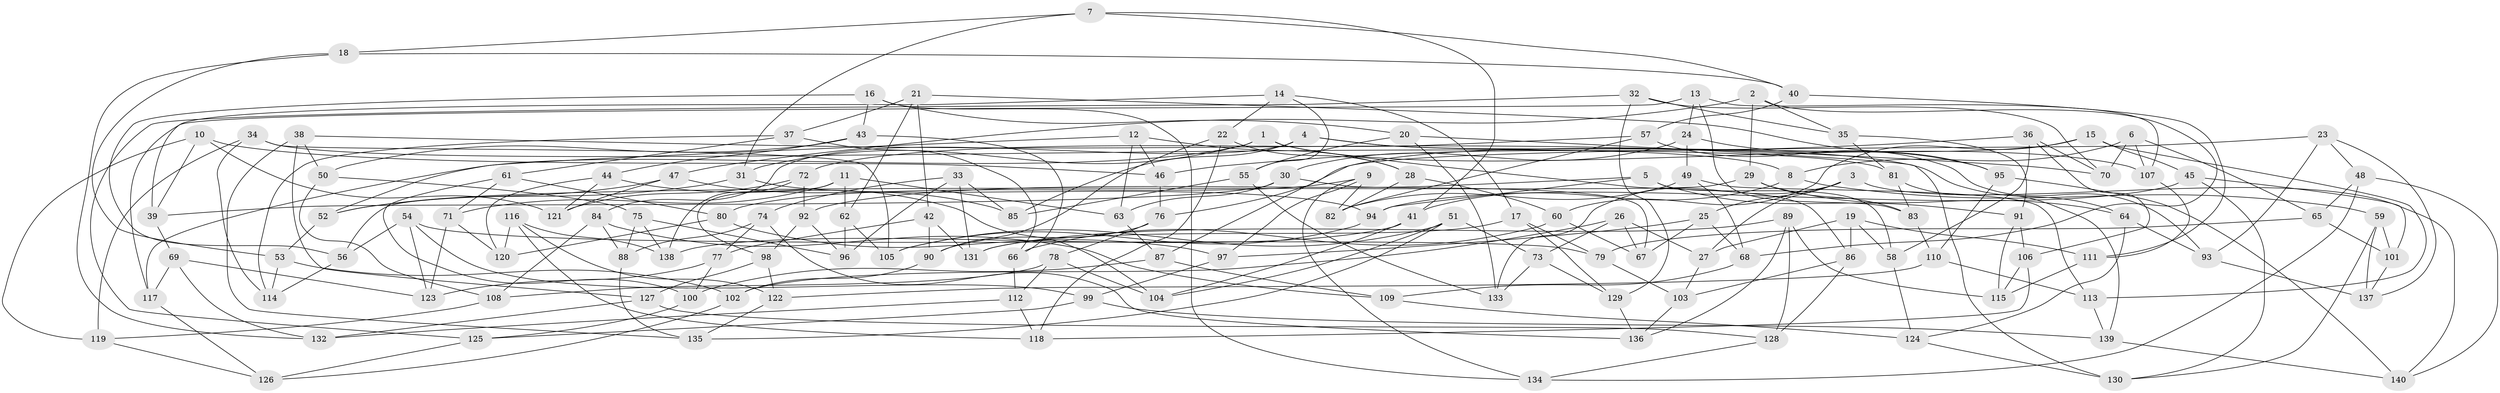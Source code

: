 // Generated by graph-tools (version 1.1) at 2025/02/03/09/25 03:02:59]
// undirected, 140 vertices, 280 edges
graph export_dot {
graph [start="1"]
  node [color=gray90,style=filled];
  1;
  2;
  3;
  4;
  5;
  6;
  7;
  8;
  9;
  10;
  11;
  12;
  13;
  14;
  15;
  16;
  17;
  18;
  19;
  20;
  21;
  22;
  23;
  24;
  25;
  26;
  27;
  28;
  29;
  30;
  31;
  32;
  33;
  34;
  35;
  36;
  37;
  38;
  39;
  40;
  41;
  42;
  43;
  44;
  45;
  46;
  47;
  48;
  49;
  50;
  51;
  52;
  53;
  54;
  55;
  56;
  57;
  58;
  59;
  60;
  61;
  62;
  63;
  64;
  65;
  66;
  67;
  68;
  69;
  70;
  71;
  72;
  73;
  74;
  75;
  76;
  77;
  78;
  79;
  80;
  81;
  82;
  83;
  84;
  85;
  86;
  87;
  88;
  89;
  90;
  91;
  92;
  93;
  94;
  95;
  96;
  97;
  98;
  99;
  100;
  101;
  102;
  103;
  104;
  105;
  106;
  107;
  108;
  109;
  110;
  111;
  112;
  113;
  114;
  115;
  116;
  117;
  118;
  119;
  120;
  121;
  122;
  123;
  124;
  125;
  126;
  127;
  128;
  129;
  130;
  131;
  132;
  133;
  134;
  135;
  136;
  137;
  138;
  139;
  140;
  1 -- 31;
  1 -- 86;
  1 -- 117;
  1 -- 107;
  2 -- 35;
  2 -- 29;
  2 -- 47;
  2 -- 68;
  3 -- 27;
  3 -- 140;
  3 -- 25;
  3 -- 133;
  4 -- 85;
  4 -- 8;
  4 -- 84;
  4 -- 64;
  5 -- 92;
  5 -- 94;
  5 -- 91;
  5 -- 58;
  6 -- 65;
  6 -- 107;
  6 -- 8;
  6 -- 70;
  7 -- 41;
  7 -- 31;
  7 -- 40;
  7 -- 18;
  8 -- 41;
  8 -- 59;
  9 -- 97;
  9 -- 82;
  9 -- 80;
  9 -- 134;
  10 -- 46;
  10 -- 39;
  10 -- 119;
  10 -- 121;
  11 -- 98;
  11 -- 63;
  11 -- 62;
  11 -- 71;
  12 -- 52;
  12 -- 46;
  12 -- 28;
  12 -- 63;
  13 -- 24;
  13 -- 83;
  13 -- 107;
  13 -- 117;
  14 -- 22;
  14 -- 17;
  14 -- 55;
  14 -- 39;
  15 -- 45;
  15 -- 60;
  15 -- 113;
  15 -- 87;
  16 -- 56;
  16 -- 43;
  16 -- 134;
  16 -- 20;
  17 -- 79;
  17 -- 131;
  17 -- 129;
  18 -- 132;
  18 -- 53;
  18 -- 40;
  19 -- 58;
  19 -- 111;
  19 -- 86;
  19 -- 27;
  20 -- 133;
  20 -- 55;
  20 -- 130;
  21 -- 42;
  21 -- 37;
  21 -- 95;
  21 -- 62;
  22 -- 118;
  22 -- 28;
  22 -- 90;
  23 -- 137;
  23 -- 93;
  23 -- 76;
  23 -- 48;
  24 -- 49;
  24 -- 30;
  24 -- 95;
  25 -- 67;
  25 -- 68;
  25 -- 97;
  26 -- 27;
  26 -- 102;
  26 -- 73;
  26 -- 67;
  27 -- 103;
  28 -- 60;
  28 -- 82;
  29 -- 56;
  29 -- 83;
  29 -- 64;
  30 -- 63;
  30 -- 39;
  30 -- 67;
  31 -- 52;
  31 -- 94;
  32 -- 70;
  32 -- 129;
  32 -- 125;
  32 -- 35;
  33 -- 74;
  33 -- 85;
  33 -- 96;
  33 -- 131;
  34 -- 119;
  34 -- 114;
  34 -- 81;
  34 -- 105;
  35 -- 91;
  35 -- 81;
  36 -- 46;
  36 -- 70;
  36 -- 58;
  36 -- 106;
  37 -- 66;
  37 -- 114;
  37 -- 61;
  38 -- 50;
  38 -- 70;
  38 -- 127;
  38 -- 135;
  39 -- 69;
  40 -- 111;
  40 -- 57;
  41 -- 138;
  41 -- 104;
  42 -- 131;
  42 -- 77;
  42 -- 90;
  43 -- 66;
  43 -- 44;
  43 -- 50;
  44 -- 121;
  44 -- 120;
  44 -- 104;
  45 -- 94;
  45 -- 101;
  45 -- 130;
  46 -- 76;
  47 -- 85;
  47 -- 121;
  47 -- 52;
  48 -- 140;
  48 -- 134;
  48 -- 65;
  49 -- 113;
  49 -- 82;
  49 -- 68;
  50 -- 108;
  50 -- 75;
  51 -- 105;
  51 -- 135;
  51 -- 73;
  51 -- 104;
  52 -- 53;
  53 -- 102;
  53 -- 114;
  54 -- 56;
  54 -- 79;
  54 -- 123;
  54 -- 99;
  55 -- 133;
  55 -- 85;
  56 -- 114;
  57 -- 93;
  57 -- 82;
  57 -- 72;
  58 -- 124;
  59 -- 130;
  59 -- 101;
  59 -- 137;
  60 -- 66;
  60 -- 67;
  61 -- 100;
  61 -- 80;
  61 -- 71;
  62 -- 105;
  62 -- 96;
  63 -- 87;
  64 -- 124;
  64 -- 93;
  65 -- 79;
  65 -- 101;
  66 -- 112;
  68 -- 109;
  69 -- 132;
  69 -- 123;
  69 -- 117;
  71 -- 123;
  71 -- 120;
  72 -- 92;
  72 -- 121;
  72 -- 138;
  73 -- 129;
  73 -- 133;
  74 -- 77;
  74 -- 136;
  74 -- 88;
  75 -- 88;
  75 -- 96;
  75 -- 138;
  76 -- 78;
  76 -- 90;
  77 -- 100;
  77 -- 123;
  78 -- 112;
  78 -- 108;
  78 -- 104;
  79 -- 103;
  80 -- 97;
  80 -- 120;
  81 -- 83;
  81 -- 139;
  83 -- 110;
  84 -- 108;
  84 -- 109;
  84 -- 88;
  86 -- 103;
  86 -- 128;
  87 -- 109;
  87 -- 100;
  88 -- 135;
  89 -- 128;
  89 -- 136;
  89 -- 115;
  89 -- 131;
  90 -- 102;
  91 -- 115;
  91 -- 106;
  92 -- 98;
  92 -- 96;
  93 -- 137;
  94 -- 105;
  95 -- 110;
  95 -- 140;
  97 -- 99;
  98 -- 122;
  98 -- 127;
  99 -- 139;
  99 -- 125;
  100 -- 125;
  101 -- 137;
  102 -- 126;
  103 -- 136;
  106 -- 118;
  106 -- 115;
  107 -- 111;
  108 -- 119;
  109 -- 124;
  110 -- 122;
  110 -- 113;
  111 -- 115;
  112 -- 132;
  112 -- 118;
  113 -- 139;
  116 -- 120;
  116 -- 118;
  116 -- 122;
  116 -- 138;
  117 -- 126;
  119 -- 126;
  122 -- 135;
  124 -- 130;
  125 -- 126;
  127 -- 128;
  127 -- 132;
  128 -- 134;
  129 -- 136;
  139 -- 140;
}
